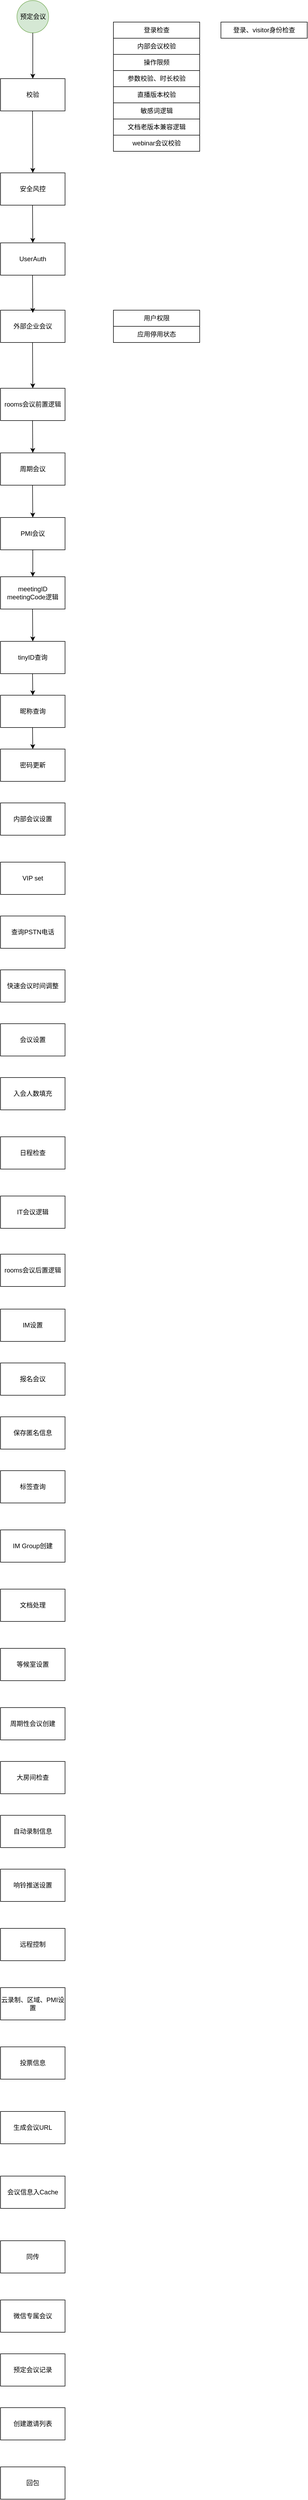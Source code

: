<mxfile version="20.2.8" type="github">
  <diagram id="xO6Fa2LBVzPOrPnnOLwc" name="第 1 页">
    <mxGraphModel dx="1910" dy="1168" grid="1" gridSize="10" guides="1" tooltips="1" connect="1" arrows="1" fold="1" page="1" pageScale="1" pageWidth="827" pageHeight="1169" math="0" shadow="0">
      <root>
        <mxCell id="0" />
        <mxCell id="1" parent="0" />
        <mxCell id="h5QGQYP_At1dJ8CjTcFP-2" value="预定会议" style="ellipse;whiteSpace=wrap;html=1;fillColor=#d5e8d4;strokeColor=#82b366;" vertex="1" parent="1">
          <mxGeometry x="90.5" y="10" width="59" height="60" as="geometry" />
        </mxCell>
        <mxCell id="h5QGQYP_At1dJ8CjTcFP-3" value="登录检查" style="rounded=0;whiteSpace=wrap;html=1;" vertex="1" parent="1">
          <mxGeometry x="270" y="50" width="160.5" height="30" as="geometry" />
        </mxCell>
        <mxCell id="h5QGQYP_At1dJ8CjTcFP-5" value="登录、visitor身份检查" style="rounded=0;whiteSpace=wrap;html=1;" vertex="1" parent="1">
          <mxGeometry x="470" y="50" width="160.5" height="30" as="geometry" />
        </mxCell>
        <mxCell id="h5QGQYP_At1dJ8CjTcFP-6" value="内部会议校验" style="rounded=0;whiteSpace=wrap;html=1;" vertex="1" parent="1">
          <mxGeometry x="270" y="80" width="160.5" height="30" as="geometry" />
        </mxCell>
        <mxCell id="h5QGQYP_At1dJ8CjTcFP-7" value="操作限频" style="rounded=0;whiteSpace=wrap;html=1;" vertex="1" parent="1">
          <mxGeometry x="270" y="110" width="160.5" height="30" as="geometry" />
        </mxCell>
        <mxCell id="h5QGQYP_At1dJ8CjTcFP-8" value="参数校验、时长校验" style="rounded=0;whiteSpace=wrap;html=1;" vertex="1" parent="1">
          <mxGeometry x="270" y="140" width="160.5" height="30" as="geometry" />
        </mxCell>
        <mxCell id="h5QGQYP_At1dJ8CjTcFP-9" value="直播版本校验" style="rounded=0;whiteSpace=wrap;html=1;" vertex="1" parent="1">
          <mxGeometry x="270" y="170" width="160.5" height="30" as="geometry" />
        </mxCell>
        <mxCell id="h5QGQYP_At1dJ8CjTcFP-10" value="敏感词逻辑" style="rounded=0;whiteSpace=wrap;html=1;" vertex="1" parent="1">
          <mxGeometry x="270" y="200" width="160.5" height="30" as="geometry" />
        </mxCell>
        <mxCell id="h5QGQYP_At1dJ8CjTcFP-11" value="文档老版本兼容逻辑" style="rounded=0;whiteSpace=wrap;html=1;" vertex="1" parent="1">
          <mxGeometry x="270" y="230" width="160.5" height="30" as="geometry" />
        </mxCell>
        <mxCell id="h5QGQYP_At1dJ8CjTcFP-12" value="webinar会议校验" style="rounded=0;whiteSpace=wrap;html=1;" vertex="1" parent="1">
          <mxGeometry x="270" y="260" width="160.5" height="30" as="geometry" />
        </mxCell>
        <mxCell id="h5QGQYP_At1dJ8CjTcFP-13" value="校验" style="rounded=0;whiteSpace=wrap;html=1;" vertex="1" parent="1">
          <mxGeometry x="60" y="155" width="120" height="60" as="geometry" />
        </mxCell>
        <mxCell id="h5QGQYP_At1dJ8CjTcFP-14" value="安全风控" style="rounded=0;whiteSpace=wrap;html=1;" vertex="1" parent="1">
          <mxGeometry x="60" y="330" width="120" height="60" as="geometry" />
        </mxCell>
        <mxCell id="h5QGQYP_At1dJ8CjTcFP-16" value="UserAuth" style="rounded=0;whiteSpace=wrap;html=1;" vertex="1" parent="1">
          <mxGeometry x="60" y="460" width="120" height="60" as="geometry" />
        </mxCell>
        <mxCell id="h5QGQYP_At1dJ8CjTcFP-17" value="外部企业会议" style="rounded=0;whiteSpace=wrap;html=1;" vertex="1" parent="1">
          <mxGeometry x="60" y="585" width="120" height="60" as="geometry" />
        </mxCell>
        <mxCell id="h5QGQYP_At1dJ8CjTcFP-18" value="用户权限" style="rounded=0;whiteSpace=wrap;html=1;" vertex="1" parent="1">
          <mxGeometry x="270" y="585" width="160.5" height="30" as="geometry" />
        </mxCell>
        <mxCell id="h5QGQYP_At1dJ8CjTcFP-19" value="应用停用状态" style="rounded=0;whiteSpace=wrap;html=1;" vertex="1" parent="1">
          <mxGeometry x="270" y="615" width="160.5" height="30" as="geometry" />
        </mxCell>
        <mxCell id="h5QGQYP_At1dJ8CjTcFP-20" value="rooms会议前置逻辑" style="rounded=0;whiteSpace=wrap;html=1;" vertex="1" parent="1">
          <mxGeometry x="60" y="730" width="120" height="60" as="geometry" />
        </mxCell>
        <mxCell id="h5QGQYP_At1dJ8CjTcFP-21" value="周期会议" style="rounded=0;whiteSpace=wrap;html=1;" vertex="1" parent="1">
          <mxGeometry x="60" y="850" width="120" height="60" as="geometry" />
        </mxCell>
        <mxCell id="h5QGQYP_At1dJ8CjTcFP-22" value="PMI会议" style="rounded=0;whiteSpace=wrap;html=1;" vertex="1" parent="1">
          <mxGeometry x="60" y="970" width="120" height="60" as="geometry" />
        </mxCell>
        <mxCell id="h5QGQYP_At1dJ8CjTcFP-23" value="meetingID&lt;br&gt;meetingCode逻辑" style="rounded=0;whiteSpace=wrap;html=1;" vertex="1" parent="1">
          <mxGeometry x="60" y="1080" width="120" height="60" as="geometry" />
        </mxCell>
        <mxCell id="h5QGQYP_At1dJ8CjTcFP-24" value="tinyID查询" style="rounded=0;whiteSpace=wrap;html=1;" vertex="1" parent="1">
          <mxGeometry x="60" y="1200" width="120" height="60" as="geometry" />
        </mxCell>
        <mxCell id="h5QGQYP_At1dJ8CjTcFP-25" value="昵称查询" style="rounded=0;whiteSpace=wrap;html=1;" vertex="1" parent="1">
          <mxGeometry x="60" y="1300" width="120" height="60" as="geometry" />
        </mxCell>
        <mxCell id="h5QGQYP_At1dJ8CjTcFP-26" value="密码更新" style="rounded=0;whiteSpace=wrap;html=1;" vertex="1" parent="1">
          <mxGeometry x="60" y="1400" width="120" height="60" as="geometry" />
        </mxCell>
        <mxCell id="h5QGQYP_At1dJ8CjTcFP-27" value="内部会议设置" style="rounded=0;whiteSpace=wrap;html=1;" vertex="1" parent="1">
          <mxGeometry x="60" y="1500" width="120" height="60" as="geometry" />
        </mxCell>
        <mxCell id="h5QGQYP_At1dJ8CjTcFP-28" value="VIP set" style="rounded=0;whiteSpace=wrap;html=1;" vertex="1" parent="1">
          <mxGeometry x="60" y="1610" width="120" height="60" as="geometry" />
        </mxCell>
        <mxCell id="h5QGQYP_At1dJ8CjTcFP-29" value="查询PSTN电话" style="rounded=0;whiteSpace=wrap;html=1;" vertex="1" parent="1">
          <mxGeometry x="60" y="1710" width="120" height="60" as="geometry" />
        </mxCell>
        <mxCell id="h5QGQYP_At1dJ8CjTcFP-30" value="快速会议时间调整" style="rounded=0;whiteSpace=wrap;html=1;" vertex="1" parent="1">
          <mxGeometry x="60" y="1810" width="120" height="60" as="geometry" />
        </mxCell>
        <mxCell id="h5QGQYP_At1dJ8CjTcFP-31" value="会议设置" style="rounded=0;whiteSpace=wrap;html=1;" vertex="1" parent="1">
          <mxGeometry x="60" y="1910" width="120" height="60" as="geometry" />
        </mxCell>
        <mxCell id="h5QGQYP_At1dJ8CjTcFP-32" value="入会人数填充" style="rounded=0;whiteSpace=wrap;html=1;" vertex="1" parent="1">
          <mxGeometry x="60" y="2010" width="120" height="60" as="geometry" />
        </mxCell>
        <mxCell id="h5QGQYP_At1dJ8CjTcFP-33" value="日程检查" style="rounded=0;whiteSpace=wrap;html=1;" vertex="1" parent="1">
          <mxGeometry x="60" y="2120" width="120" height="60" as="geometry" />
        </mxCell>
        <mxCell id="h5QGQYP_At1dJ8CjTcFP-34" value="IT会议逻辑" style="rounded=0;whiteSpace=wrap;html=1;" vertex="1" parent="1">
          <mxGeometry x="60" y="2230" width="120" height="60" as="geometry" />
        </mxCell>
        <mxCell id="h5QGQYP_At1dJ8CjTcFP-35" value="rooms会议后置逻辑" style="rounded=0;whiteSpace=wrap;html=1;" vertex="1" parent="1">
          <mxGeometry x="60" y="2338" width="120" height="60" as="geometry" />
        </mxCell>
        <mxCell id="h5QGQYP_At1dJ8CjTcFP-36" value="IM设置" style="rounded=0;whiteSpace=wrap;html=1;" vertex="1" parent="1">
          <mxGeometry x="60" y="2440" width="120" height="60" as="geometry" />
        </mxCell>
        <mxCell id="h5QGQYP_At1dJ8CjTcFP-37" value="报名会议" style="rounded=0;whiteSpace=wrap;html=1;" vertex="1" parent="1">
          <mxGeometry x="60" y="2540" width="120" height="60" as="geometry" />
        </mxCell>
        <mxCell id="h5QGQYP_At1dJ8CjTcFP-38" value="保存匿名信息" style="rounded=0;whiteSpace=wrap;html=1;" vertex="1" parent="1">
          <mxGeometry x="60" y="2640" width="120" height="60" as="geometry" />
        </mxCell>
        <mxCell id="h5QGQYP_At1dJ8CjTcFP-39" value="标签查询" style="rounded=0;whiteSpace=wrap;html=1;" vertex="1" parent="1">
          <mxGeometry x="60" y="2740" width="120" height="60" as="geometry" />
        </mxCell>
        <mxCell id="h5QGQYP_At1dJ8CjTcFP-40" value="IM Group创建" style="rounded=0;whiteSpace=wrap;html=1;" vertex="1" parent="1">
          <mxGeometry x="60" y="2850" width="120" height="60" as="geometry" />
        </mxCell>
        <mxCell id="h5QGQYP_At1dJ8CjTcFP-41" value="文档处理" style="rounded=0;whiteSpace=wrap;html=1;" vertex="1" parent="1">
          <mxGeometry x="60" y="2960" width="120" height="60" as="geometry" />
        </mxCell>
        <mxCell id="h5QGQYP_At1dJ8CjTcFP-42" value="等候室设置" style="rounded=0;whiteSpace=wrap;html=1;" vertex="1" parent="1">
          <mxGeometry x="60" y="3070" width="120" height="60" as="geometry" />
        </mxCell>
        <mxCell id="h5QGQYP_At1dJ8CjTcFP-43" value="周期性会议创建" style="rounded=0;whiteSpace=wrap;html=1;" vertex="1" parent="1">
          <mxGeometry x="60" y="3180" width="120" height="60" as="geometry" />
        </mxCell>
        <mxCell id="h5QGQYP_At1dJ8CjTcFP-44" value="大房间检查" style="rounded=0;whiteSpace=wrap;html=1;" vertex="1" parent="1">
          <mxGeometry x="60" y="3280" width="120" height="60" as="geometry" />
        </mxCell>
        <mxCell id="h5QGQYP_At1dJ8CjTcFP-45" value="自动录制信息" style="rounded=0;whiteSpace=wrap;html=1;" vertex="1" parent="1">
          <mxGeometry x="60" y="3380" width="120" height="60" as="geometry" />
        </mxCell>
        <mxCell id="h5QGQYP_At1dJ8CjTcFP-46" value="响铃推送设置" style="rounded=0;whiteSpace=wrap;html=1;" vertex="1" parent="1">
          <mxGeometry x="60" y="3480" width="120" height="60" as="geometry" />
        </mxCell>
        <mxCell id="h5QGQYP_At1dJ8CjTcFP-47" value="远程控制" style="rounded=0;whiteSpace=wrap;html=1;" vertex="1" parent="1">
          <mxGeometry x="60" y="3590" width="120" height="60" as="geometry" />
        </mxCell>
        <mxCell id="h5QGQYP_At1dJ8CjTcFP-48" value="云录制、区域、PMI设置" style="rounded=0;whiteSpace=wrap;html=1;" vertex="1" parent="1">
          <mxGeometry x="60" y="3700" width="120" height="60" as="geometry" />
        </mxCell>
        <mxCell id="h5QGQYP_At1dJ8CjTcFP-49" value="投票信息" style="rounded=0;whiteSpace=wrap;html=1;" vertex="1" parent="1">
          <mxGeometry x="60" y="3810" width="120" height="60" as="geometry" />
        </mxCell>
        <mxCell id="h5QGQYP_At1dJ8CjTcFP-50" value="生成会议URL" style="rounded=0;whiteSpace=wrap;html=1;" vertex="1" parent="1">
          <mxGeometry x="60" y="3930" width="120" height="60" as="geometry" />
        </mxCell>
        <mxCell id="h5QGQYP_At1dJ8CjTcFP-51" value="会议信息入Cache" style="rounded=0;whiteSpace=wrap;html=1;" vertex="1" parent="1">
          <mxGeometry x="60" y="4050" width="120" height="60" as="geometry" />
        </mxCell>
        <mxCell id="h5QGQYP_At1dJ8CjTcFP-52" value="同传" style="rounded=0;whiteSpace=wrap;html=1;" vertex="1" parent="1">
          <mxGeometry x="60" y="4170" width="120" height="60" as="geometry" />
        </mxCell>
        <mxCell id="h5QGQYP_At1dJ8CjTcFP-53" value="微信专属会议" style="rounded=0;whiteSpace=wrap;html=1;" vertex="1" parent="1">
          <mxGeometry x="60" y="4280" width="120" height="60" as="geometry" />
        </mxCell>
        <mxCell id="h5QGQYP_At1dJ8CjTcFP-54" value="预定会议记录" style="rounded=0;whiteSpace=wrap;html=1;" vertex="1" parent="1">
          <mxGeometry x="60" y="4380" width="120" height="60" as="geometry" />
        </mxCell>
        <mxCell id="h5QGQYP_At1dJ8CjTcFP-55" value="创建邀请列表" style="rounded=0;whiteSpace=wrap;html=1;" vertex="1" parent="1">
          <mxGeometry x="60" y="4480" width="120" height="60" as="geometry" />
        </mxCell>
        <mxCell id="h5QGQYP_At1dJ8CjTcFP-56" value="回包" style="rounded=0;whiteSpace=wrap;html=1;" vertex="1" parent="1">
          <mxGeometry x="60" y="4590" width="120" height="60" as="geometry" />
        </mxCell>
        <mxCell id="h5QGQYP_At1dJ8CjTcFP-57" value="" style="endArrow=classic;html=1;rounded=0;exitX=0.5;exitY=1;exitDx=0;exitDy=0;entryX=0.5;entryY=0;entryDx=0;entryDy=0;" edge="1" parent="1" source="h5QGQYP_At1dJ8CjTcFP-2" target="h5QGQYP_At1dJ8CjTcFP-13">
          <mxGeometry width="50" height="50" relative="1" as="geometry">
            <mxPoint x="100" y="70" as="sourcePoint" />
            <mxPoint x="110" y="160" as="targetPoint" />
          </mxGeometry>
        </mxCell>
        <mxCell id="h5QGQYP_At1dJ8CjTcFP-58" value="" style="endArrow=classic;html=1;rounded=0;exitX=0.5;exitY=1;exitDx=0;exitDy=0;entryX=0.5;entryY=0;entryDx=0;entryDy=0;" edge="1" parent="1" target="h5QGQYP_At1dJ8CjTcFP-14">
          <mxGeometry width="50" height="50" relative="1" as="geometry">
            <mxPoint x="119.5" y="215" as="sourcePoint" />
            <mxPoint x="119.5" y="300" as="targetPoint" />
          </mxGeometry>
        </mxCell>
        <mxCell id="h5QGQYP_At1dJ8CjTcFP-59" value="" style="endArrow=classic;html=1;rounded=0;exitX=0.5;exitY=1;exitDx=0;exitDy=0;entryX=0.5;entryY=0;entryDx=0;entryDy=0;" edge="1" parent="1" target="h5QGQYP_At1dJ8CjTcFP-16">
          <mxGeometry width="50" height="50" relative="1" as="geometry">
            <mxPoint x="119.5" y="390" as="sourcePoint" />
            <mxPoint x="120" y="505" as="targetPoint" />
          </mxGeometry>
        </mxCell>
        <mxCell id="h5QGQYP_At1dJ8CjTcFP-60" value="" style="endArrow=classic;html=1;rounded=0;exitX=0.5;exitY=1;exitDx=0;exitDy=0;entryX=0.5;entryY=0;entryDx=0;entryDy=0;" edge="1" parent="1">
          <mxGeometry width="50" height="50" relative="1" as="geometry">
            <mxPoint x="119.5" y="520" as="sourcePoint" />
            <mxPoint x="120" y="590" as="targetPoint" />
          </mxGeometry>
        </mxCell>
        <mxCell id="h5QGQYP_At1dJ8CjTcFP-61" value="" style="endArrow=classic;html=1;rounded=0;exitX=0.5;exitY=1;exitDx=0;exitDy=0;entryX=0.5;entryY=0;entryDx=0;entryDy=0;" edge="1" parent="1" target="h5QGQYP_At1dJ8CjTcFP-20">
          <mxGeometry width="50" height="50" relative="1" as="geometry">
            <mxPoint x="119.5" y="645" as="sourcePoint" />
            <mxPoint x="120" y="715" as="targetPoint" />
          </mxGeometry>
        </mxCell>
        <mxCell id="h5QGQYP_At1dJ8CjTcFP-62" value="" style="endArrow=classic;html=1;rounded=0;exitX=0.5;exitY=1;exitDx=0;exitDy=0;" edge="1" parent="1">
          <mxGeometry width="50" height="50" relative="1" as="geometry">
            <mxPoint x="119.5" y="790" as="sourcePoint" />
            <mxPoint x="120" y="850" as="targetPoint" />
          </mxGeometry>
        </mxCell>
        <mxCell id="h5QGQYP_At1dJ8CjTcFP-63" value="" style="endArrow=classic;html=1;rounded=0;exitX=0.5;exitY=1;exitDx=0;exitDy=0;" edge="1" parent="1">
          <mxGeometry width="50" height="50" relative="1" as="geometry">
            <mxPoint x="119.5" y="910" as="sourcePoint" />
            <mxPoint x="120" y="970" as="targetPoint" />
          </mxGeometry>
        </mxCell>
        <mxCell id="h5QGQYP_At1dJ8CjTcFP-64" value="" style="endArrow=classic;html=1;rounded=0;" edge="1" parent="1">
          <mxGeometry width="50" height="50" relative="1" as="geometry">
            <mxPoint x="120" y="1030" as="sourcePoint" />
            <mxPoint x="120" y="1080" as="targetPoint" />
          </mxGeometry>
        </mxCell>
        <mxCell id="h5QGQYP_At1dJ8CjTcFP-65" value="" style="endArrow=classic;html=1;rounded=0;entryX=0.5;entryY=0;entryDx=0;entryDy=0;" edge="1" parent="1" target="h5QGQYP_At1dJ8CjTcFP-24">
          <mxGeometry width="50" height="50" relative="1" as="geometry">
            <mxPoint x="119.5" y="1140" as="sourcePoint" />
            <mxPoint x="119.5" y="1190" as="targetPoint" />
          </mxGeometry>
        </mxCell>
        <mxCell id="h5QGQYP_At1dJ8CjTcFP-66" value="" style="endArrow=classic;html=1;rounded=0;" edge="1" parent="1">
          <mxGeometry width="50" height="50" relative="1" as="geometry">
            <mxPoint x="119.5" y="1260" as="sourcePoint" />
            <mxPoint x="120" y="1300" as="targetPoint" />
          </mxGeometry>
        </mxCell>
        <mxCell id="h5QGQYP_At1dJ8CjTcFP-67" value="" style="endArrow=classic;html=1;rounded=0;" edge="1" parent="1">
          <mxGeometry width="50" height="50" relative="1" as="geometry">
            <mxPoint x="119.5" y="1360" as="sourcePoint" />
            <mxPoint x="120" y="1400" as="targetPoint" />
          </mxGeometry>
        </mxCell>
      </root>
    </mxGraphModel>
  </diagram>
</mxfile>
